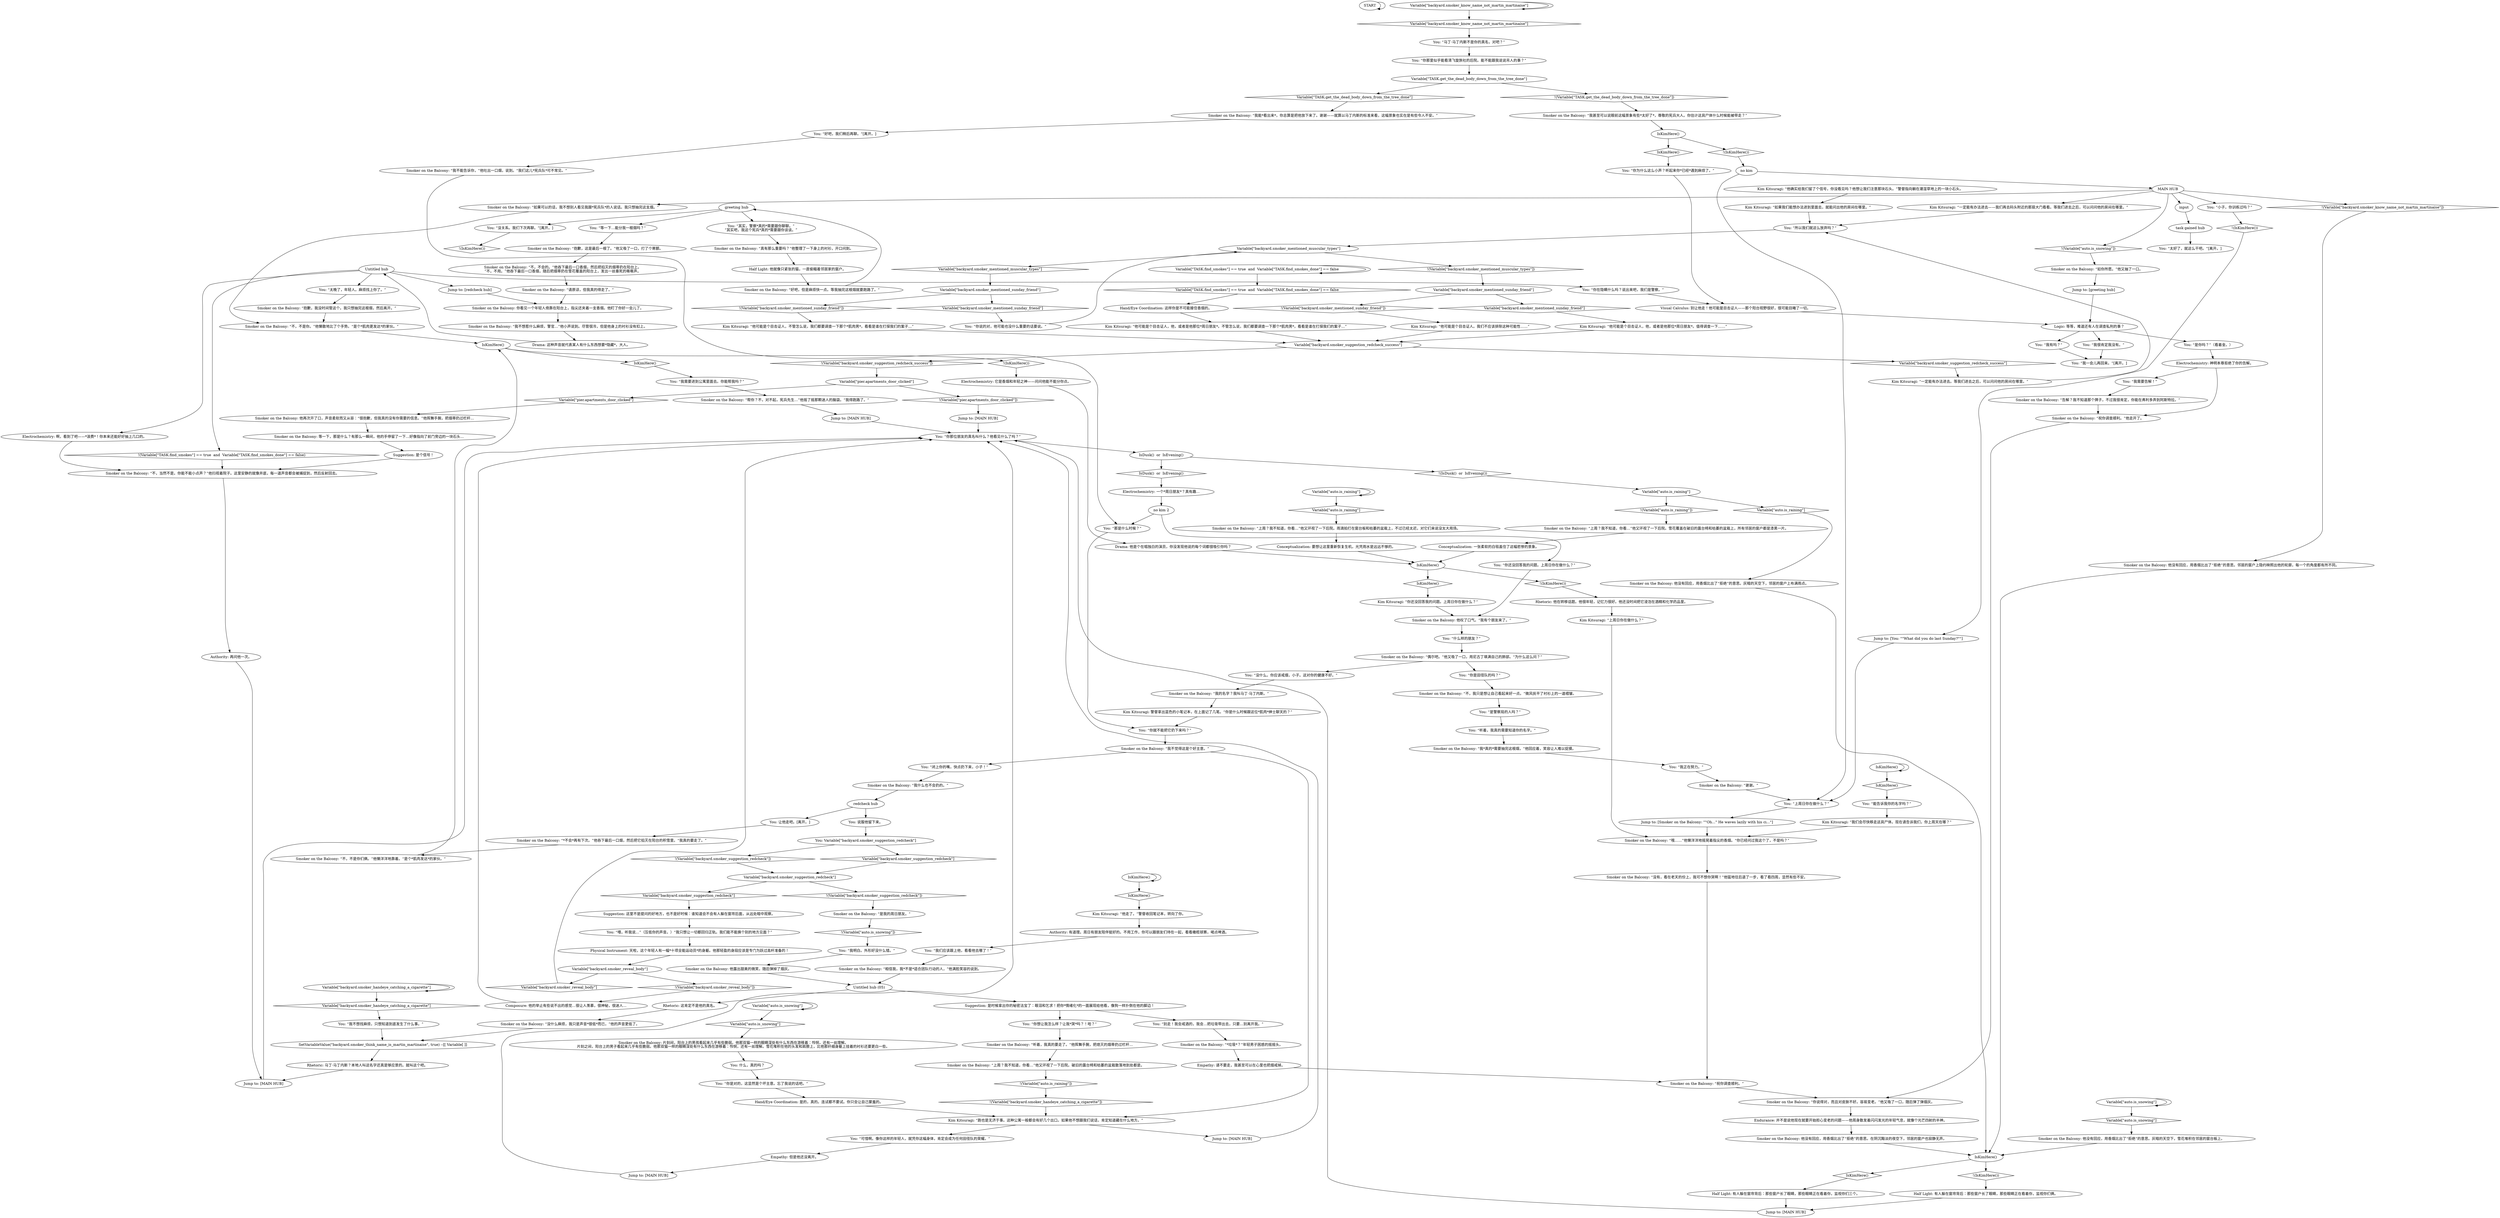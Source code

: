 # BACKYARD / SMOKER ON THE BALCONY
# The balcony overlooks the scene of the hanging but he's not a witness. He told as much to the investigator before, who you can ascertain was from Whitewater: foreshadowing for the HONOUR COURT's arrival later. EDITED VERSION
# ==================================================
digraph G {
	  0 [label="START"];
	  1 [label="input"];
	  2 [label="You: “好吧，我们稍后再聊。”[离开。]"];
	  3 [label="IsKimHere()"];
	  4 [label="IsKimHere()", shape=diamond];
	  5 [label="!(IsKimHere())", shape=diamond];
	  6 [label="Smoker on the Balcony: “偶尔吧。”他又吸了一口，用尼古丁填满自己的肺部。“为什么这么问？”"];
	  7 [label="Smoker on the Balcony: “是我的周日朋友。”"];
	  8 [label="Suggestion: 是时候拿出你的秘密法宝了：眼泪和乞求！把你*情绪化*的一面展现给他看，像狗一样扑倒在他的脚边！"];
	  9 [label="You: “我明白。外形好没什么错。”"];
	  10 [label="Smoker on the Balcony: 他没有回应，用香烟比出了“拒绝”的意思。邻居的窗户上隐约映照出他的轮廓，每一个的角度都有所不同。"];
	  11 [label="SetVariableValue(\"backyard.smoker_think_name_is_martin_martinaise\", true) --[[ Variable[ ]]"];
	  12 [label="Smoker on the Balcony: “如果可以的话，我不想别人看见我跟*宪兵队*的人说话。我只想抽完这支烟。”"];
	  13 [label="You: “你那里似乎能看清飞旋旅社的后院。能不能跟我说说吊人的事？”"];
	  14 [label="Smoker on the Balcony: “不，当然不是。你能不能小点声？”他扫视着院子。这里安静的就像井底，每一道声音都会被捕捉到，然后反射回去。"];
	  15 [label="Smoker on the Balcony: “祝你调查顺利。”他走开了。"];
	  16 [label="You: “你就不能把它扔下来吗？”"];
	  17 [label="Variable[\"auto.is_snowing\"]"];
	  18 [label="Variable[\"auto.is_snowing\"]", shape=diamond];
	  19 [label="!(Variable[\"auto.is_snowing\"])", shape=diamond];
	  20 [label="You: “我需要进到公寓里面去。你能帮我吗？”"];
	  21 [label="Kim Kitsuragi: 警督拿出蓝色的小笔记本，在上面记了几笔。“你是什么时候跟这位*肌肉*绅士聊天的？”"];
	  22 [label="Rhetoric: 这肯定不是他的真名。"];
	  23 [label="You: “可惜啊。像你这样的年轻人，就凭你这幅身体，肯定会成为任何田径队的荣耀。”"];
	  24 [label="You: “所以我们就这么放弃吗？”"];
	  25 [label="task gained hub"];
	  26 [label="Smoker on the Balcony: 你看见一个年轻人倚靠在阳台上，指尖还夹着一支香烟。他盯了你好一会儿了。"];
	  27 [label="redcheck hub"];
	  28 [label="Hand/Eye Coordination: 这样你是不可能接住香烟的。"];
	  29 [label="Electrochemistry: 啊，看到了吧——*浪费*！你本来还能好好抽上几口的。"];
	  30 [label="You: “你为什么这么小声？听起来你*已经*遇到麻烦了。”"];
	  31 [label="Kim Kitsuragi: “我们会尽快移走这具尸体。现在请告诉我们，你上周天在哪？”"];
	  32 [label="Smoker on the Balcony: “我的名字？我叫马丁·马丁内斯。”"];
	  33 [label="Smoker on the Balcony: “你说得对，而且对皮肤不好。容易变老。”他又吸了一口，随后弹了弹烟灰。"];
	  34 [label="IsKimHere()"];
	  35 [label="IsKimHere()", shape=diamond];
	  36 [label="!(IsKimHere())", shape=diamond];
	  37 [label="Smoker on the Balcony: “*不会*再有下次。”他吞下最后一口烟，然后把它掐灭在阳台的积雪里。“我真的要走了。”"];
	  38 [label="Smoker on the Balcony: “祝你调查顺利。”"];
	  39 [label="Smoker on the Balcony: “听着，我真的要走了。”他挥舞手腕，把熄灭的烟蒂扔过栏杆…"];
	  40 [label="Smoker on the Balcony: “没有，看在老天的份上，我可不想你哭啊！”他猛地往后退了一步，看了看四周，显然有些不安。"];
	  41 [label="Logic: 等等，难道还有人在调查私刑的事？"];
	  42 [label="greeting hub"];
	  43 [label="Physical Instrument: 天啦，这个年轻人有一幅*十项全能运动员*的身躯。他那轻盈的身段应该是专门为跃过高杆准备的！"];
	  44 [label="Smoker on the Balcony: 片刻间，阳台上的男孩看起来几乎有些脆弱。他那双猫一样的眼睛深处有什么东西在游移着：怜悯，还有一丝理解。\n片刻之间，阳台上的男子看起来几乎有些脆弱。他那双猫一样的眼睛深处有什么东西在游移着：怜悯，还有一丝理解。雪花堆积在他的头发和肩膀上，比他那纤细身躯上挂着的衬衫还要更白一些。"];
	  45 [label="Smoker on the Balcony: “上周？我不知道，你看…”他又环视了一下后院。雪花覆盖在破旧的露台椅和枯萎的盆栽上，所有邻居的窗户都是漆黑一片。"];
	  46 [label="Variable[\"auto.is_snowing\"]"];
	  47 [label="Variable[\"auto.is_snowing\"]", shape=diamond];
	  48 [label="!(Variable[\"auto.is_snowing\"])", shape=diamond];
	  49 [label="Electrochemistry: 一个*周日朋友*？真有趣…"];
	  50 [label="Smoker on the Balcony: 他没有回应，用香烟比出了“拒绝”的意思。在阴沉黯淡的夜空下，邻居的窗户也寂静无声。"];
	  51 [label="Jump to: [MAIN HUB]"];
	  52 [label="You: “你说的对，他可能也没什么重要的话要说。”"];
	  53 [label="Kim Kitsuragi: “他可能是个目击证人，他，或者是他那位*周日朋友*。不管怎么说，我们都要调查一下那个*肌肉男*，看看是谁在打探我们的案子…”"];
	  54 [label="Variable[\"backyard.smoker_handeye_catching_a_cigarette\"]"];
	  55 [label="Variable[\"backyard.smoker_handeye_catching_a_cigarette\"]", shape=diamond];
	  56 [label="!(Variable[\"backyard.smoker_handeye_catching_a_cigarette\"])", shape=diamond];
	  57 [label="Smoker on the Balcony: “上周？我不知道，你看…”他又环视了一下后院。破旧的露台椅和枯萎的盆栽散落地到处都是。"];
	  58 [label="Variable[\"TASK.find_smokes\"] == true  and  Variable[\"TASK.find_smokes_done\"] == false"];
	  59 [label="Variable[\"TASK.find_smokes\"] == true  and  Variable[\"TASK.find_smokes_done\"] == false", shape=diamond];
	  60 [label="!(Variable[\"TASK.find_smokes\"] == true  and  Variable[\"TASK.find_smokes_done\"] == false)", shape=diamond];
	  61 [label="You: “我一会儿再回来。”[离开。]"];
	  62 [label="Smoker on the Balcony: “不，不是你。”他懒散地比了个手势。“是个*肌肉更发达*的家伙。”"];
	  63 [label="Electrochemistry: 它是香烟和年轻之神——问问他能不能分你点。"];
	  64 [label="no kim 2"];
	  65 [label="Authority: 有道理。周日有朋友陪伴挺好的。不用工作，你可以跟朋友们待在一起，看看橄榄球赛，喝点啤酒。"];
	  66 [label="You: “我们应该跟上他，看看他去哪了！”"];
	  67 [label="You: “你那位朋友的真名叫什么？他看见什么了吗？”"];
	  68 [label="MAIN HUB"];
	  69 [label="You: “我正在努力。”"];
	  70 [label="Empathy: 但是他还没离开。"];
	  71 [label="Smoker on the Balcony: “相信我，我*不是*适合团队行动的人，”他满脸笑容的说到。"];
	  72 [label="Kim Kitsuragi: “跑也是无济于事。这种公寓一般都会有好几个出口。如果他不想跟我们说话，肯定知道藏在什么地方。”"];
	  73 [label="You: “你是对的，这显然是个坏主意。忘了我说的话吧。”"];
	  74 [label="Hand/Eye Coordination: 是的，真的。连试都不要试。你只会让自己蒙羞的。"];
	  75 [label="Smoker on the Balcony: “如你所愿。”他又抽了一口。"];
	  76 [label="Variable[\"auto.is_raining\"]"];
	  77 [label="Variable[\"auto.is_raining\"]", shape=diamond];
	  78 [label="!(Variable[\"auto.is_raining\"])", shape=diamond];
	  79 [label="Drama: 他是个在唱独白的演员，你没发现他说的每个词都很吸引你吗？"];
	  80 [label="Visual Calculus: 别让他走！他可能是目击证人——那个阳台视野很好，很可能目睹了一切。"];
	  81 [label="Smoker on the Balcony: “没什么麻烦，我只是声音*很低*而已，”他的声音更低了。"];
	  82 [label="Variable[\"backyard.smoker_know_name_not_martin_martinaise\"]"];
	  83 [label="Variable[\"backyard.smoker_know_name_not_martin_martinaise\"]", shape=diamond];
	  84 [label="!(Variable[\"backyard.smoker_know_name_not_martin_martinaise\"])", shape=diamond];
	  85 [label="You: “听着，我真的需要知道你的名字。”"];
	  86 [label="Smoker on the Balcony: “我不能告诉你，”他吐出一口烟，说到。“我们这儿*宪兵队*可不常见。”"];
	  87 [label="Smoker on the Balcony: “不，不会的。”他吞下最后一口香烟，然后把掐灭的烟蒂扔在阳台上。\n“不，不用。”他吞下最后一口香烟，随后把烟蒂扔在雪花覆盖的阳台上，发出一丝垂死的嘶嘶声。"];
	  88 [label="Electrochemistry: 神明本尊拒绝了你的告解。"];
	  89 [label="Smoker on the Balcony: “不，不是你们俩。”他懒洋洋地靠着。“是个*肌肉发达*的家伙。”"];
	  90 [label="Jump to: [redcheck hub]"];
	  91 [label="You: “我不想找麻烦，只想知道到底发生了什么事。”"];
	  92 [label="You: 什么，真的吗？"];
	  93 [label="Smoker on the Balcony: 他再次开了口，声音柔软而又从容：“很抱歉，但我真的没有你需要的信息。”他挥舞手腕，把烟蒂扔过栏杆…"];
	  94 [label="Kim Kitsuragi: “一定能有办法进去——我们再去码头附近的那扇大门看看。等我们进去之后，可以问问他的房间在哪里。”"];
	  95 [label="You: “能告诉我你的名字吗？”"];
	  96 [label="Kim Kitsuragi: “上周日你在做什么？”"];
	  97 [label="You: “你还没回答我的问题。上周日你在做什么？”"];
	  98 [label="You: “是警察局的人吗？”"];
	  99 [label="Untitled hub (05)"];
	  100 [label="Jump to: [MAIN HUB]"];
	  101 [label="Kim Kitsuragi: “一定能有办法进去。等我们进去之后，可以问问他的房间在哪里。”"];
	  102 [label="Kim Kitsuragi: “他确实给我们留了个信号，你没看见吗？他想让我们注意那块石头。”警督指向躺在潮湿草地上的一块小石头。"];
	  103 [label="Smoker on the Balcony: “我什么也不会扔的。”"];
	  104 [label="Smoker on the Balcony: 他没有回应，用香烟比出了“拒绝”的意思。灰暗的天空下，邻居的窗户上布满雨点。"];
	  105 [label="IsKimHere()"];
	  106 [label="IsKimHere()", shape=diamond];
	  107 [label="!(IsKimHere())", shape=diamond];
	  108 [label="You: “等一下…能分我一根烟吗？”"];
	  109 [label="Smoker on the Balcony: “谢谢。”"];
	  110 [label="Kim Kitsuragi: “你还没回答我的问题。上周日你在做什么？”"];
	  111 [label="Smoker on the Balcony: 他叹了口气。“我有个朋友来了。”"];
	  112 [label="Jump to: [MAIN HUB]"];
	  113 [label="Smoker on the Balcony: “我*真的*需要抽完这根烟，”他回应着，笑容让人难以捉摸。"];
	  114 [label="Smoker on the Balcony: “真有那么重要吗？”他整理了一下身上的衬衫，开口问到。"];
	  115 [label="You: “是你吗？”（看着金。）"];
	  116 [label="Smoker on the Balcony: 等一下，那是什么？有那么一瞬间，他的手停留了一下…好像指向了前门旁边的一块石头…"];
	  117 [label="IsKimHere()"];
	  118 [label="IsKimHere()", shape=diamond];
	  119 [label="!(IsKimHere())", shape=diamond];
	  120 [label="Half Light: 他就像只紧张的猫，一直偷瞄着邻居家的窗户。"];
	  121 [label="You: “马丁·马丁内斯不是你的真名，对吧？”"];
	  122 [label="Smoker on the Balcony: “不，我只是想让自己看起来好一点。”微风抚平了衬衫上的一道褶皱。"];
	  123 [label="Jump to: [greeting hub]"];
	  124 [label="Jump to: [Smoker on the Balcony: \"\"Oh...\" He waves lazily with his ci...\"]"];
	  125 [label="Half Light: 有人躲在窗帘背后：那些窗户长了眼睛，那些眼睛正在看着你，监视你们三个。"];
	  126 [label="Variable[\"backyard.smoker_reveal_body\"]"];
	  127 [label="Variable[\"backyard.smoker_reveal_body\"]", shape=diamond];
	  128 [label="!(Variable[\"backyard.smoker_reveal_body\"])", shape=diamond];
	  129 [label="Smoker on the Balcony: “我能*看出来*，你总算是把他放下来了。谢谢——就算以马丁内斯的标准来看，这幅景象也实在是有些令人不安。”"];
	  130 [label="Jump to: [MAIN HUB]"];
	  131 [label="Kim Kitsuragi: “他走了。”警督收回笔记本，转向了你。"];
	  132 [label="Smoker on the Balcony: “我甚至可以说眼前这幅景象有些*太好了*，尊敬的宪兵大人。你估计这具尸体什么时候能被带走？”"];
	  133 [label="You: “我需要告解！”"];
	  134 [label="You: “闭上你的嘴，快点扔下来，小子！”"];
	  135 [label="Conceptualization: 要想让这里重新恢复生机，光凭雨水是远远不够的。"];
	  136 [label="Variable[\"auto.is_raining\"]"];
	  137 [label="Variable[\"auto.is_raining\"]", shape=diamond];
	  138 [label="!(Variable[\"auto.is_raining\"])", shape=diamond];
	  139 [label="You: “你想让我怎么样？让我*哭*吗？！哈？”"];
	  140 [label="Smoker on the Balcony: “*垃圾*？”年轻男子困惑的摇摇头。"];
	  141 [label="Smoker on the Balcony: “帮你？不，对不起，宪兵先生…”他摇了摇那颗迷人的脑袋。“我得跑路了。”"];
	  142 [label="Jump to: [MAIN HUB]"];
	  143 [label="You: “我很肯定我没有。”"];
	  144 [label="Drama: 这种声音就代表某人有什么东西想要*隐藏*，大人。"];
	  145 [label="Conceptualization: 一张柔软的白毯盖住了这幅悲惨的景象。"];
	  146 [label="Smoker on the Balcony: “抱歉，我没时间管这个。我只想抽完这根烟，然后离开。”"];
	  147 [label="You: “喂，听我说…”（压低你的声音。）“我只想让一切都回归正轨。我们能不能换个别的地方见面？”"];
	  148 [label="You: “其实，警察*真的*需要跟你聊聊。”\n“其实吧，我这个宪兵*真的*需要跟你谈谈。”"];
	  149 [label="Smoker on the Balcony: “哦……”他懒洋洋地摇晃着指尖的香烟。“你已经问过我这个了，不是吗？”"];
	  150 [label="Rhetoric: 他在转移话题。他很年轻，记忆力很好。他还没时间把它浸泡在酒精和化学药品里。"];
	  151 [label="You: “没关系。我们下次再聊。”[离开。]"];
	  152 [label="Endurance: 并不是说他现在就要开始担心变老的问题——他周身散发着闪闪发光的年轻气息，就像个光芒四射的半神。"];
	  153 [label="Kim Kitsuragi: “他可能是个目击证人，他，或者是他那位*周日朋友*。值得调查一下……”"];
	  154 [label="Kim Kitsuragi: “如果我们能想办法进到里面去，就能问出他的房间在哪里。”"];
	  155 [label="Smoker on the Balcony: “告解？我不知道那个牌子，不过我很肯定，你能在弗利多弄到阿斯特拉。”"];
	  156 [label="You: “别走！我会戒酒的，我会…把垃圾带出去，只要…别离开我。”"];
	  157 [label="You: “小子，你训练过吗？”"];
	  158 [label="no kim"];
	  159 [label="Authority: 再问他一次。"];
	  160 [label="You: “你是田径队的吗？”"];
	  161 [label="You: “你在隐瞒什么吗？说出来吧，我们是警察。”"];
	  162 [label="Suggestion: 是个信号！"];
	  163 [label="IsDusk()  or  IsEvening()"];
	  164 [label="IsDusk()  or  IsEvening()", shape=diamond];
	  165 [label="!(IsDusk()  or  IsEvening())", shape=diamond];
	  166 [label="Half Light: 有人躲在窗帘背后：那些窗户长了眼睛，那些眼睛正在看着你，监视你们俩。"];
	  167 [label="Smoker on the Balcony: “请原谅，但我真的得走了。”"];
	  168 [label="IsKimHere()"];
	  169 [label="IsKimHere()", shape=diamond];
	  170 [label="!(IsKimHere())", shape=diamond];
	  171 [label="Smoker on the Balcony: “抱歉，这是最后一根了。”他又吸了一口，打了个寒颤。"];
	  172 [label="You: “那是什么时候？”"];
	  173 [label="You: “没什么。你应该戒烟，小子。这对你的健康不好。”"];
	  174 [label="Variable[\"backyard.smoker_mentioned_sunday_friend\"]"];
	  175 [label="Variable[\"backyard.smoker_mentioned_sunday_friend\"]", shape=diamond];
	  176 [label="!(Variable[\"backyard.smoker_mentioned_sunday_friend\"])", shape=diamond];
	  177 [label="Smoker on the Balcony: “我不想惹什么麻烦，警官…”他小声说到。尽管很冷，但是他身上的衬衫没有扣上。"];
	  178 [label="Jump to: [You: \"\"What did you do last Sunday?\"\"]"];
	  179 [label="You: “太晚了，年轻人。麻烦找上你了。”"];
	  180 [label="Empathy: 请不要走，我甚至可以在心里也把烟戒掉。"];
	  181 [label="Variable[\"pier.apartments_door_clicked\"]"];
	  182 [label="Variable[\"pier.apartments_door_clicked\"]", shape=diamond];
	  183 [label="!(Variable[\"pier.apartments_door_clicked\"])", shape=diamond];
	  184 [label="Composure: 他的举止有些说不出的感觉…很让人羡慕，很神秘，很迷人…"];
	  185 [label="You: “上周日你在做什么？”"];
	  186 [label="IsKimHere()"];
	  187 [label="IsKimHere()", shape=diamond];
	  188 [label="!(IsKimHere())", shape=diamond];
	  189 [label="You: “什么样的朋友？”"];
	  190 [label="Rhetoric: 马丁·马丁内斯？本地人叫这名字还真是够应景的。就叫这个吧。"];
	  191 [label="Variable[\"backyard.smoker_suggestion_redcheck_success\"]"];
	  192 [label="Variable[\"backyard.smoker_suggestion_redcheck_success\"]", shape=diamond];
	  193 [label="!(Variable[\"backyard.smoker_suggestion_redcheck_success\"])", shape=diamond];
	  194 [label="Variable[\"backyard.smoker_mentioned_sunday_friend\"]"];
	  195 [label="Variable[\"backyard.smoker_mentioned_sunday_friend\"]", shape=diamond];
	  196 [label="!(Variable[\"backyard.smoker_mentioned_sunday_friend\"])", shape=diamond];
	  197 [label="You: “太好了，就这么干吧。”[离开。]"];
	  198 [label="Untitled hub"];
	  199 [label="Smoker on the Balcony: “上周？我不知道，你看…”他又环视了一下后院。雨滴拍打在窗台板和枯萎的盆栽上，不过已经太迟，对它们来说没太大用场。"];
	  200 [label="Variable[\"TASK.get_the_dead_body_down_from_the_tree_done\"]"];
	  201 [label="Variable[\"TASK.get_the_dead_body_down_from_the_tree_done\"]", shape=diamond];
	  202 [label="!(Variable[\"TASK.get_the_dead_body_down_from_the_tree_done\"])", shape=diamond];
	  203 [label="Jump to: [MAIN HUB]"];
	  204 [label="Variable[\"backyard.smoker_mentioned_muscular_types\"]"];
	  205 [label="Variable[\"backyard.smoker_mentioned_muscular_types\"]", shape=diamond];
	  206 [label="!(Variable[\"backyard.smoker_mentioned_muscular_types\"])", shape=diamond];
	  207 [label="You: “我有吗？”"];
	  208 [label="You: 让他走吧。[离开。]"];
	  209 [label="You: 说服他留下来。"];
	  210 [label="You: Variable[\"backyard.smoker_suggestion_redcheck\"]"];
	  211 [label="Variable[\"backyard.smoker_suggestion_redcheck\"]", shape=diamond];
	  212 [label="!(Variable[\"backyard.smoker_suggestion_redcheck\"])", shape=diamond];
	  213 [label="Variable[\"backyard.smoker_suggestion_redcheck\"]"];
	  214 [label="Variable[\"backyard.smoker_suggestion_redcheck\"]", shape=diamond];
	  215 [label="!(Variable[\"backyard.smoker_suggestion_redcheck\"])", shape=diamond];
	  216 [label="Suggestion: 这里不是提问的好地方，也不是好时候：谁知道会不会有人躲在窗帘后面，从远处暗中观察。"];
	  217 [label="Kim Kitsuragi: “他可能是个目击证人，不管怎么说，我们都要调查一下那个*肌肉男*，看看是谁在打探我们的案子…”"];
	  218 [label="Kim Kitsuragi: “他可能是个目击证人。我们不应该排除这种可能性……”"];
	  219 [label="Smoker on the Balcony: 他露出甜美的微笑，随后弹掉了烟灰。"];
	  220 [label="Smoker on the Balcony: “好吧，但是麻烦快一点。等我抽完这根烟就要跑路了。”"];
	  221 [label="Smoker on the Balcony: “我不觉得这是个好主意。”"];
	  222 [label="Smoker on the Balcony: 他没有回应，用香烟比出了“拒绝”的意思。灰暗的天空下，雪花堆积在邻居的窗台板上。"];
	  0 -> 0
	  1 -> 25
	  2 -> 86
	  3 -> 3
	  3 -> 4
	  4 -> 95
	  5 -> 178
	  6 -> 160
	  6 -> 173
	  7 -> 48
	  8 -> 139
	  8 -> 156
	  9 -> 219
	  10 -> 105
	  11 -> 190
	  12 -> 62
	  13 -> 200
	  14 -> 159
	  15 -> 33
	  16 -> 221
	  17 -> 17
	  17 -> 18
	  18 -> 44
	  19 -> 75
	  20 -> 141
	  21 -> 16
	  22 -> 81
	  23 -> 70
	  24 -> 204
	  25 -> 197
	  26 -> 177
	  27 -> 208
	  27 -> 209
	  28 -> 53
	  29 -> 14
	  30 -> 80
	  31 -> 149
	  32 -> 21
	  33 -> 152
	  34 -> 34
	  34 -> 35
	  35 -> 131
	  37 -> 89
	  38 -> 33
	  39 -> 57
	  40 -> 38
	  41 -> 143
	  41 -> 115
	  41 -> 207
	  42 -> 148
	  42 -> 108
	  42 -> 151
	  43 -> 126
	  44 -> 92
	  45 -> 145
	  46 -> 46
	  46 -> 47
	  47 -> 222
	  48 -> 9
	  49 -> 64
	  50 -> 105
	  51 -> 67
	  52 -> 204
	  53 -> 191
	  54 -> 54
	  54 -> 55
	  55 -> 91
	  56 -> 72
	  57 -> 78
	  58 -> 58
	  58 -> 59
	  59 -> 28
	  60 -> 14
	  62 -> 117
	  63 -> 79
	  64 -> 97
	  64 -> 172
	  65 -> 66
	  66 -> 71
	  67 -> 163
	  68 -> 1
	  68 -> 12
	  68 -> 19
	  68 -> 84
	  68 -> 157
	  68 -> 94
	  69 -> 109
	  70 -> 112
	  71 -> 99
	  72 -> 51
	  72 -> 23
	  73 -> 74
	  74 -> 72
	  75 -> 123
	  76 -> 76
	  76 -> 77
	  77 -> 199
	  78 -> 56
	  79 -> 186
	  80 -> 41
	  81 -> 11
	  82 -> 82
	  82 -> 83
	  83 -> 121
	  84 -> 10
	  85 -> 113
	  86 -> 172
	  87 -> 167
	  88 -> 133
	  88 -> 15
	  89 -> 117
	  90 -> 26
	  91 -> 11
	  92 -> 73
	  93 -> 116
	  94 -> 24
	  95 -> 31
	  96 -> 149
	  97 -> 111
	  98 -> 85
	  99 -> 8
	  99 -> 22
	  100 -> 67
	  101 -> 24
	  102 -> 154
	  103 -> 27
	  104 -> 105
	  105 -> 106
	  105 -> 107
	  106 -> 125
	  107 -> 166
	  108 -> 171
	  109 -> 185
	  110 -> 111
	  111 -> 189
	  112 -> 67
	  113 -> 69
	  114 -> 120
	  115 -> 88
	  116 -> 162
	  117 -> 118
	  117 -> 119
	  118 -> 20
	  119 -> 63
	  120 -> 220
	  121 -> 13
	  122 -> 98
	  123 -> 41
	  124 -> 149
	  125 -> 130
	  126 -> 128
	  126 -> 127
	  127 -> 67
	  128 -> 184
	  129 -> 2
	  130 -> 67
	  131 -> 65
	  132 -> 168
	  133 -> 155
	  134 -> 103
	  135 -> 186
	  136 -> 137
	  136 -> 138
	  137 -> 104
	  138 -> 45
	  139 -> 39
	  140 -> 180
	  141 -> 142
	  142 -> 67
	  143 -> 61
	  144 -> 198
	  145 -> 186
	  146 -> 62
	  147 -> 43
	  148 -> 114
	  149 -> 40
	  150 -> 96
	  151 -> 36
	  152 -> 50
	  153 -> 191
	  154 -> 24
	  155 -> 15
	  156 -> 140
	  157 -> 5
	  158 -> 185
	  158 -> 68
	  159 -> 203
	  160 -> 122
	  161 -> 80
	  162 -> 14
	  163 -> 164
	  163 -> 165
	  164 -> 49
	  165 -> 136
	  166 -> 130
	  167 -> 26
	  168 -> 169
	  168 -> 170
	  169 -> 30
	  170 -> 158
	  171 -> 87
	  172 -> 16
	  173 -> 32
	  174 -> 176
	  174 -> 175
	  175 -> 153
	  176 -> 218
	  177 -> 144
	  178 -> 185
	  179 -> 146
	  180 -> 38
	  181 -> 182
	  181 -> 183
	  182 -> 93
	  183 -> 100
	  184 -> 67
	  185 -> 124
	  186 -> 187
	  186 -> 188
	  187 -> 110
	  188 -> 150
	  189 -> 6
	  190 -> 203
	  191 -> 192
	  191 -> 193
	  192 -> 101
	  193 -> 181
	  194 -> 195
	  194 -> 196
	  195 -> 52
	  196 -> 217
	  198 -> 161
	  198 -> 179
	  198 -> 90
	  198 -> 60
	  198 -> 29
	  199 -> 135
	  200 -> 201
	  200 -> 202
	  201 -> 129
	  202 -> 132
	  203 -> 67
	  204 -> 205
	  204 -> 206
	  205 -> 194
	  206 -> 174
	  207 -> 61
	  208 -> 37
	  209 -> 210
	  210 -> 211
	  210 -> 212
	  211 -> 213
	  212 -> 213
	  213 -> 214
	  213 -> 215
	  214 -> 216
	  215 -> 7
	  216 -> 147
	  217 -> 191
	  218 -> 191
	  219 -> 99
	  220 -> 42
	  221 -> 72
	  221 -> 134
	  222 -> 105
}

